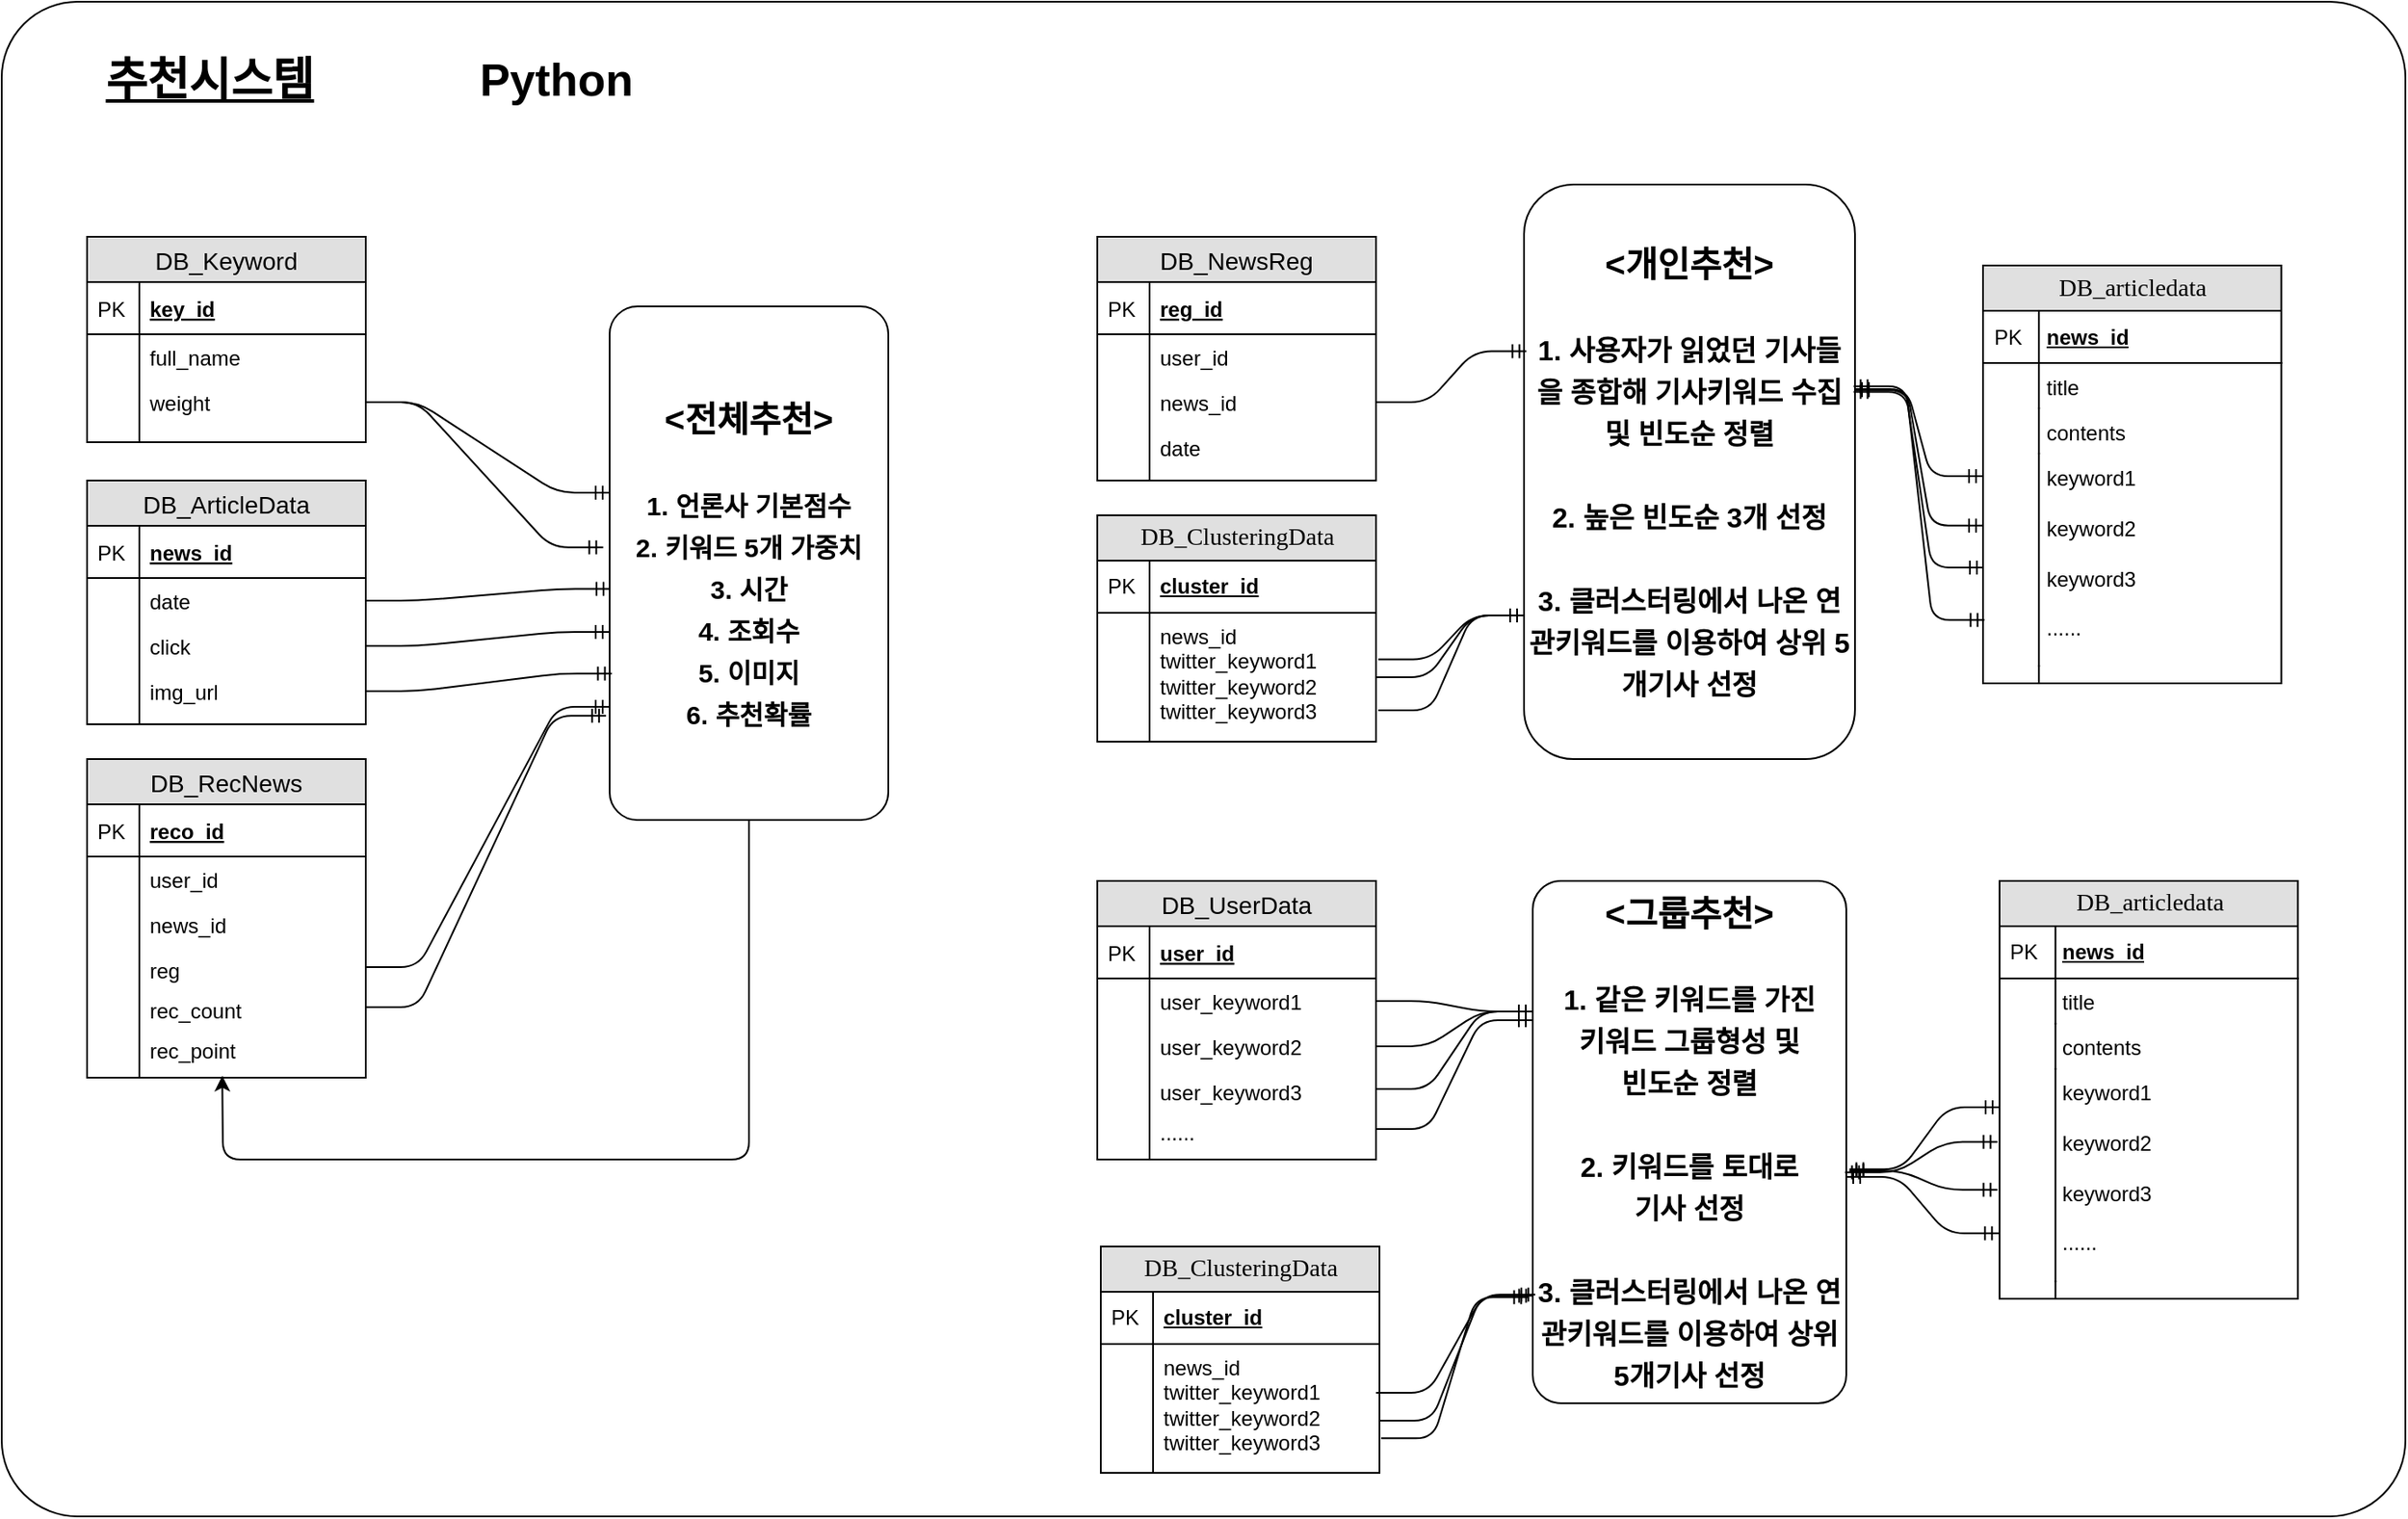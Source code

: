 <mxfile version="12.2.6" type="device" pages="1"><diagram id="4mACORHNXKg1Pf9ElvlB" name="Page-1"><mxGraphModel dx="1820" dy="925" grid="1" gridSize="10" guides="1" tooltips="1" connect="1" arrows="1" fold="1" page="1" pageScale="1" pageWidth="827" pageHeight="1169" math="0" shadow="0"><root><mxCell id="0"/><mxCell id="1" parent="0"/><mxCell id="VzIvBrHgFF3T_9JAb6ka-1" value="" style="group" vertex="1" connectable="0" parent="1"><mxGeometry x="260" y="460" width="1380" height="870" as="geometry"/></mxCell><mxCell id="VzIvBrHgFF3T_9JAb6ka-2" value="" style="rounded=1;whiteSpace=wrap;html=1;arcSize=5;" vertex="1" parent="VzIvBrHgFF3T_9JAb6ka-1"><mxGeometry width="1380" height="870" as="geometry"/></mxCell><mxCell id="VzIvBrHgFF3T_9JAb6ka-3" value="&amp;lt;전체추천&amp;gt;&lt;br&gt;&lt;br style=&quot;font-size: 15px&quot;&gt;&lt;font style=&quot;font-size: 15px&quot;&gt;1. 언론사 기본점수&lt;br&gt;2. 키워드 5개 가중치&lt;br&gt;3. 시간&lt;br&gt;4. 조회수&lt;br&gt;5. 이미지&lt;br&gt;6. 추천확률&lt;/font&gt;" style="rounded=1;whiteSpace=wrap;html=1;fontSize=20;align=center;fontStyle=1;arcSize=10;" vertex="1" parent="VzIvBrHgFF3T_9JAb6ka-1"><mxGeometry x="349" y="175" width="160" height="295" as="geometry"/></mxCell><mxCell id="VzIvBrHgFF3T_9JAb6ka-4" value="&amp;lt;그룹추천&amp;gt;&lt;br&gt;&lt;br&gt;&lt;font style=&quot;font-size: 16px&quot;&gt;1. 같은 키워드를 가진 &lt;br&gt;키워드 그룹형성 및 &lt;br&gt;빈도순 정렬&lt;br&gt;&lt;br&gt;2. 키워드를 토대로 &lt;br&gt;기사 선정&lt;br&gt;&lt;br&gt;3. 클러스터링에서 나온 연관키워드를 이용하여 상위 5개기사 선정&lt;/font&gt;" style="rounded=1;whiteSpace=wrap;html=1;fontSize=20;align=center;fontStyle=1;arcSize=9;" vertex="1" parent="VzIvBrHgFF3T_9JAb6ka-1"><mxGeometry x="879" y="505" width="180" height="300" as="geometry"/></mxCell><mxCell id="VzIvBrHgFF3T_9JAb6ka-5" value="&lt;font&gt;&lt;font style=&quot;font-size: 20px&quot;&gt;&amp;lt;개인추천&amp;gt;&lt;/font&gt;&lt;br&gt;&lt;br&gt;&lt;span style=&quot;font-size: 16px&quot;&gt;1. 사용자가 읽었던 기사들을 종합해 기사키워드 수집 및 빈도순 정렬&lt;/span&gt;&lt;br&gt;&lt;br&gt;&lt;span style=&quot;font-size: 16px&quot;&gt;2. 높은 빈도순 3개 선정&lt;/span&gt;&lt;br&gt;&lt;br&gt;&lt;span style=&quot;font-size: 16px&quot;&gt;3.&amp;nbsp;클러스터링에서 나온 연관키워드를 이용하여 상위 5개기사 선&lt;/span&gt;&lt;/font&gt;&lt;span style=&quot;font-size: 16px&quot;&gt;정&lt;/span&gt;" style="rounded=1;whiteSpace=wrap;html=1;fontSize=20;align=center;fontStyle=1" vertex="1" parent="VzIvBrHgFF3T_9JAb6ka-1"><mxGeometry x="874" y="105" width="190" height="330" as="geometry"/></mxCell><mxCell id="VzIvBrHgFF3T_9JAb6ka-6" value="DB_NewsReg" style="swimlane;fontStyle=0;childLayout=stackLayout;horizontal=1;startSize=26;fillColor=#e0e0e0;horizontalStack=0;resizeParent=1;resizeParentMax=0;resizeLast=0;collapsible=1;marginBottom=0;swimlaneFillColor=#ffffff;align=center;fontSize=14;" vertex="1" parent="VzIvBrHgFF3T_9JAb6ka-1"><mxGeometry x="629" y="135" width="160" height="140" as="geometry"/></mxCell><mxCell id="VzIvBrHgFF3T_9JAb6ka-7" value="reg_id" style="shape=partialRectangle;top=0;left=0;right=0;bottom=1;align=left;verticalAlign=middle;fillColor=none;spacingLeft=34;spacingRight=4;overflow=hidden;rotatable=0;points=[[0,0.5],[1,0.5]];portConstraint=eastwest;dropTarget=0;fontStyle=5;fontSize=12;" vertex="1" parent="VzIvBrHgFF3T_9JAb6ka-6"><mxGeometry y="26" width="160" height="30" as="geometry"/></mxCell><mxCell id="VzIvBrHgFF3T_9JAb6ka-8" value="PK" style="shape=partialRectangle;top=0;left=0;bottom=0;fillColor=none;align=left;verticalAlign=middle;spacingLeft=4;spacingRight=4;overflow=hidden;rotatable=0;points=[];portConstraint=eastwest;part=1;fontSize=12;" vertex="1" connectable="0" parent="VzIvBrHgFF3T_9JAb6ka-7"><mxGeometry width="30" height="30" as="geometry"/></mxCell><mxCell id="VzIvBrHgFF3T_9JAb6ka-9" value="user_id" style="shape=partialRectangle;top=0;left=0;right=0;bottom=0;align=left;verticalAlign=top;fillColor=none;spacingLeft=34;spacingRight=4;overflow=hidden;rotatable=0;points=[[0,0.5],[1,0.5]];portConstraint=eastwest;dropTarget=0;fontSize=12;" vertex="1" parent="VzIvBrHgFF3T_9JAb6ka-6"><mxGeometry y="56" width="160" height="26" as="geometry"/></mxCell><mxCell id="VzIvBrHgFF3T_9JAb6ka-10" value="" style="shape=partialRectangle;top=0;left=0;bottom=0;fillColor=none;align=left;verticalAlign=top;spacingLeft=4;spacingRight=4;overflow=hidden;rotatable=0;points=[];portConstraint=eastwest;part=1;fontSize=12;" vertex="1" connectable="0" parent="VzIvBrHgFF3T_9JAb6ka-9"><mxGeometry width="30" height="26" as="geometry"/></mxCell><mxCell id="VzIvBrHgFF3T_9JAb6ka-11" value="news_id" style="shape=partialRectangle;top=0;left=0;right=0;bottom=0;align=left;verticalAlign=top;fillColor=none;spacingLeft=34;spacingRight=4;overflow=hidden;rotatable=0;points=[[0,0.5],[1,0.5]];portConstraint=eastwest;dropTarget=0;fontSize=12;" vertex="1" parent="VzIvBrHgFF3T_9JAb6ka-6"><mxGeometry y="82" width="160" height="26" as="geometry"/></mxCell><mxCell id="VzIvBrHgFF3T_9JAb6ka-12" value="" style="shape=partialRectangle;top=0;left=0;bottom=0;fillColor=none;align=left;verticalAlign=top;spacingLeft=4;spacingRight=4;overflow=hidden;rotatable=0;points=[];portConstraint=eastwest;part=1;fontSize=12;" vertex="1" connectable="0" parent="VzIvBrHgFF3T_9JAb6ka-11"><mxGeometry width="30" height="26" as="geometry"/></mxCell><mxCell id="VzIvBrHgFF3T_9JAb6ka-13" value="date" style="shape=partialRectangle;top=0;left=0;right=0;bottom=0;align=left;verticalAlign=top;fillColor=none;spacingLeft=34;spacingRight=4;overflow=hidden;rotatable=0;points=[[0,0.5],[1,0.5]];portConstraint=eastwest;dropTarget=0;fontSize=12;" vertex="1" parent="VzIvBrHgFF3T_9JAb6ka-6"><mxGeometry y="108" width="160" height="23" as="geometry"/></mxCell><mxCell id="VzIvBrHgFF3T_9JAb6ka-14" value="" style="shape=partialRectangle;top=0;left=0;bottom=0;fillColor=none;align=left;verticalAlign=top;spacingLeft=4;spacingRight=4;overflow=hidden;rotatable=0;points=[];portConstraint=eastwest;part=1;fontSize=12;" vertex="1" connectable="0" parent="VzIvBrHgFF3T_9JAb6ka-13"><mxGeometry width="30" height="23" as="geometry"/></mxCell><mxCell id="VzIvBrHgFF3T_9JAb6ka-15" value="" style="shape=partialRectangle;top=0;left=0;right=0;bottom=0;align=left;verticalAlign=top;fillColor=none;spacingLeft=34;spacingRight=4;overflow=hidden;rotatable=0;points=[[0,0.5],[1,0.5]];portConstraint=eastwest;dropTarget=0;fontSize=12;" vertex="1" parent="VzIvBrHgFF3T_9JAb6ka-6"><mxGeometry y="131" width="160" height="9" as="geometry"/></mxCell><mxCell id="VzIvBrHgFF3T_9JAb6ka-16" value="" style="shape=partialRectangle;top=0;left=0;bottom=0;fillColor=none;align=left;verticalAlign=top;spacingLeft=4;spacingRight=4;overflow=hidden;rotatable=0;points=[];portConstraint=eastwest;part=1;fontSize=12;" vertex="1" connectable="0" parent="VzIvBrHgFF3T_9JAb6ka-15"><mxGeometry width="30" height="9" as="geometry"/></mxCell><mxCell id="VzIvBrHgFF3T_9JAb6ka-17" value="DB_RecNews" style="swimlane;fontStyle=0;childLayout=stackLayout;horizontal=1;startSize=26;fillColor=#e0e0e0;horizontalStack=0;resizeParent=1;resizeParentMax=0;resizeLast=0;collapsible=1;marginBottom=0;swimlaneFillColor=#ffffff;align=center;fontSize=14;" vertex="1" parent="VzIvBrHgFF3T_9JAb6ka-1"><mxGeometry x="49" y="435" width="160" height="183" as="geometry"/></mxCell><mxCell id="VzIvBrHgFF3T_9JAb6ka-18" value="reco_id" style="shape=partialRectangle;top=0;left=0;right=0;bottom=1;align=left;verticalAlign=middle;fillColor=none;spacingLeft=34;spacingRight=4;overflow=hidden;rotatable=0;points=[[0,0.5],[1,0.5]];portConstraint=eastwest;dropTarget=0;fontStyle=5;fontSize=12;" vertex="1" parent="VzIvBrHgFF3T_9JAb6ka-17"><mxGeometry y="26" width="160" height="30" as="geometry"/></mxCell><mxCell id="VzIvBrHgFF3T_9JAb6ka-19" value="PK" style="shape=partialRectangle;top=0;left=0;bottom=0;fillColor=none;align=left;verticalAlign=middle;spacingLeft=4;spacingRight=4;overflow=hidden;rotatable=0;points=[];portConstraint=eastwest;part=1;fontSize=12;" vertex="1" connectable="0" parent="VzIvBrHgFF3T_9JAb6ka-18"><mxGeometry width="30" height="30" as="geometry"/></mxCell><mxCell id="VzIvBrHgFF3T_9JAb6ka-20" value="user_id" style="shape=partialRectangle;top=0;left=0;right=0;bottom=0;align=left;verticalAlign=top;fillColor=none;spacingLeft=34;spacingRight=4;overflow=hidden;rotatable=0;points=[[0,0.5],[1,0.5]];portConstraint=eastwest;dropTarget=0;fontSize=12;" vertex="1" parent="VzIvBrHgFF3T_9JAb6ka-17"><mxGeometry y="56" width="160" height="26" as="geometry"/></mxCell><mxCell id="VzIvBrHgFF3T_9JAb6ka-21" value="" style="shape=partialRectangle;top=0;left=0;bottom=0;fillColor=none;align=left;verticalAlign=top;spacingLeft=4;spacingRight=4;overflow=hidden;rotatable=0;points=[];portConstraint=eastwest;part=1;fontSize=12;" vertex="1" connectable="0" parent="VzIvBrHgFF3T_9JAb6ka-20"><mxGeometry width="30" height="26" as="geometry"/></mxCell><mxCell id="VzIvBrHgFF3T_9JAb6ka-22" value="news_id" style="shape=partialRectangle;top=0;left=0;right=0;bottom=0;align=left;verticalAlign=top;fillColor=none;spacingLeft=34;spacingRight=4;overflow=hidden;rotatable=0;points=[[0,0.5],[1,0.5]];portConstraint=eastwest;dropTarget=0;fontSize=12;" vertex="1" parent="VzIvBrHgFF3T_9JAb6ka-17"><mxGeometry y="82" width="160" height="26" as="geometry"/></mxCell><mxCell id="VzIvBrHgFF3T_9JAb6ka-23" value="" style="shape=partialRectangle;top=0;left=0;bottom=0;fillColor=none;align=left;verticalAlign=top;spacingLeft=4;spacingRight=4;overflow=hidden;rotatable=0;points=[];portConstraint=eastwest;part=1;fontSize=12;" vertex="1" connectable="0" parent="VzIvBrHgFF3T_9JAb6ka-22"><mxGeometry width="30" height="26" as="geometry"/></mxCell><mxCell id="VzIvBrHgFF3T_9JAb6ka-24" value="reg" style="shape=partialRectangle;top=0;left=0;right=0;bottom=0;align=left;verticalAlign=top;fillColor=none;spacingLeft=34;spacingRight=4;overflow=hidden;rotatable=0;points=[[0,0.5],[1,0.5]];portConstraint=eastwest;dropTarget=0;fontSize=12;" vertex="1" parent="VzIvBrHgFF3T_9JAb6ka-17"><mxGeometry y="108" width="160" height="23" as="geometry"/></mxCell><mxCell id="VzIvBrHgFF3T_9JAb6ka-25" value="" style="shape=partialRectangle;top=0;left=0;bottom=0;fillColor=none;align=left;verticalAlign=top;spacingLeft=4;spacingRight=4;overflow=hidden;rotatable=0;points=[];portConstraint=eastwest;part=1;fontSize=12;" vertex="1" connectable="0" parent="VzIvBrHgFF3T_9JAb6ka-24"><mxGeometry width="30" height="23" as="geometry"/></mxCell><mxCell id="VzIvBrHgFF3T_9JAb6ka-26" value="rec_count" style="shape=partialRectangle;top=0;left=0;right=0;bottom=0;align=left;verticalAlign=top;fillColor=none;spacingLeft=34;spacingRight=4;overflow=hidden;rotatable=0;points=[[0,0.5],[1,0.5]];portConstraint=eastwest;dropTarget=0;fontSize=12;" vertex="1" parent="VzIvBrHgFF3T_9JAb6ka-17"><mxGeometry y="131" width="160" height="23" as="geometry"/></mxCell><mxCell id="VzIvBrHgFF3T_9JAb6ka-27" value="" style="shape=partialRectangle;top=0;left=0;bottom=0;fillColor=none;align=left;verticalAlign=top;spacingLeft=4;spacingRight=4;overflow=hidden;rotatable=0;points=[];portConstraint=eastwest;part=1;fontSize=12;" vertex="1" connectable="0" parent="VzIvBrHgFF3T_9JAb6ka-26"><mxGeometry width="30" height="23" as="geometry"/></mxCell><mxCell id="VzIvBrHgFF3T_9JAb6ka-28" value="rec_point" style="shape=partialRectangle;top=0;left=0;right=0;bottom=0;align=left;verticalAlign=top;fillColor=none;spacingLeft=34;spacingRight=4;overflow=hidden;rotatable=0;points=[[0,0.5],[1,0.5]];portConstraint=eastwest;dropTarget=0;fontSize=12;" vertex="1" parent="VzIvBrHgFF3T_9JAb6ka-17"><mxGeometry y="154" width="160" height="23" as="geometry"/></mxCell><mxCell id="VzIvBrHgFF3T_9JAb6ka-29" value="" style="shape=partialRectangle;top=0;left=0;bottom=0;fillColor=none;align=left;verticalAlign=top;spacingLeft=4;spacingRight=4;overflow=hidden;rotatable=0;points=[];portConstraint=eastwest;part=1;fontSize=12;" vertex="1" connectable="0" parent="VzIvBrHgFF3T_9JAb6ka-28"><mxGeometry width="30" height="23" as="geometry"/></mxCell><mxCell id="VzIvBrHgFF3T_9JAb6ka-30" value="" style="shape=partialRectangle;top=0;left=0;right=0;bottom=0;align=left;verticalAlign=top;fillColor=none;spacingLeft=34;spacingRight=4;overflow=hidden;rotatable=0;points=[[0,0.5],[1,0.5]];portConstraint=eastwest;dropTarget=0;fontSize=12;" vertex="1" parent="VzIvBrHgFF3T_9JAb6ka-17"><mxGeometry y="177" width="160" height="3" as="geometry"/></mxCell><mxCell id="VzIvBrHgFF3T_9JAb6ka-31" value="" style="shape=partialRectangle;top=0;left=0;bottom=0;fillColor=none;align=left;verticalAlign=top;spacingLeft=4;spacingRight=4;overflow=hidden;rotatable=0;points=[];portConstraint=eastwest;part=1;fontSize=12;" vertex="1" connectable="0" parent="VzIvBrHgFF3T_9JAb6ka-30"><mxGeometry width="30" height="3" as="geometry"/></mxCell><mxCell id="VzIvBrHgFF3T_9JAb6ka-32" value="" style="shape=partialRectangle;top=0;left=0;right=0;bottom=0;align=left;verticalAlign=top;fillColor=none;spacingLeft=34;spacingRight=4;overflow=hidden;rotatable=0;points=[[0,0.5],[1,0.5]];portConstraint=eastwest;dropTarget=0;fontSize=12;" vertex="1" parent="VzIvBrHgFF3T_9JAb6ka-17"><mxGeometry y="180" width="160" height="3" as="geometry"/></mxCell><mxCell id="VzIvBrHgFF3T_9JAb6ka-33" value="" style="shape=partialRectangle;top=0;left=0;bottom=0;fillColor=none;align=left;verticalAlign=top;spacingLeft=4;spacingRight=4;overflow=hidden;rotatable=0;points=[];portConstraint=eastwest;part=1;fontSize=12;" vertex="1" connectable="0" parent="VzIvBrHgFF3T_9JAb6ka-32"><mxGeometry width="30" height="3" as="geometry"/></mxCell><mxCell id="VzIvBrHgFF3T_9JAb6ka-34" value="DB_Keyword" style="swimlane;fontStyle=0;childLayout=stackLayout;horizontal=1;startSize=26;fillColor=#e0e0e0;horizontalStack=0;resizeParent=1;resizeParentMax=0;resizeLast=0;collapsible=1;marginBottom=0;swimlaneFillColor=#ffffff;align=center;fontSize=14;" vertex="1" parent="VzIvBrHgFF3T_9JAb6ka-1"><mxGeometry x="49" y="135" width="160" height="118" as="geometry"/></mxCell><mxCell id="VzIvBrHgFF3T_9JAb6ka-35" value="key_id" style="shape=partialRectangle;top=0;left=0;right=0;bottom=1;align=left;verticalAlign=middle;fillColor=none;spacingLeft=34;spacingRight=4;overflow=hidden;rotatable=0;points=[[0,0.5],[1,0.5]];portConstraint=eastwest;dropTarget=0;fontStyle=5;fontSize=12;" vertex="1" parent="VzIvBrHgFF3T_9JAb6ka-34"><mxGeometry y="26" width="160" height="30" as="geometry"/></mxCell><mxCell id="VzIvBrHgFF3T_9JAb6ka-36" value="PK" style="shape=partialRectangle;top=0;left=0;bottom=0;fillColor=none;align=left;verticalAlign=middle;spacingLeft=4;spacingRight=4;overflow=hidden;rotatable=0;points=[];portConstraint=eastwest;part=1;fontSize=12;" vertex="1" connectable="0" parent="VzIvBrHgFF3T_9JAb6ka-35"><mxGeometry width="30" height="30" as="geometry"/></mxCell><mxCell id="VzIvBrHgFF3T_9JAb6ka-37" value="full_name" style="shape=partialRectangle;top=0;left=0;right=0;bottom=0;align=left;verticalAlign=top;fillColor=none;spacingLeft=34;spacingRight=4;overflow=hidden;rotatable=0;points=[[0,0.5],[1,0.5]];portConstraint=eastwest;dropTarget=0;fontSize=12;" vertex="1" parent="VzIvBrHgFF3T_9JAb6ka-34"><mxGeometry y="56" width="160" height="26" as="geometry"/></mxCell><mxCell id="VzIvBrHgFF3T_9JAb6ka-38" value="" style="shape=partialRectangle;top=0;left=0;bottom=0;fillColor=none;align=left;verticalAlign=top;spacingLeft=4;spacingRight=4;overflow=hidden;rotatable=0;points=[];portConstraint=eastwest;part=1;fontSize=12;" vertex="1" connectable="0" parent="VzIvBrHgFF3T_9JAb6ka-37"><mxGeometry width="30" height="26" as="geometry"/></mxCell><mxCell id="VzIvBrHgFF3T_9JAb6ka-39" value="weight" style="shape=partialRectangle;top=0;left=0;right=0;bottom=0;align=left;verticalAlign=top;fillColor=none;spacingLeft=34;spacingRight=4;overflow=hidden;rotatable=0;points=[[0,0.5],[1,0.5]];portConstraint=eastwest;dropTarget=0;fontSize=12;" vertex="1" parent="VzIvBrHgFF3T_9JAb6ka-34"><mxGeometry y="82" width="160" height="26" as="geometry"/></mxCell><mxCell id="VzIvBrHgFF3T_9JAb6ka-40" value="" style="shape=partialRectangle;top=0;left=0;bottom=0;fillColor=none;align=left;verticalAlign=top;spacingLeft=4;spacingRight=4;overflow=hidden;rotatable=0;points=[];portConstraint=eastwest;part=1;fontSize=12;" vertex="1" connectable="0" parent="VzIvBrHgFF3T_9JAb6ka-39"><mxGeometry width="30" height="26" as="geometry"/></mxCell><mxCell id="VzIvBrHgFF3T_9JAb6ka-41" value="" style="shape=partialRectangle;top=0;left=0;right=0;bottom=0;align=left;verticalAlign=top;fillColor=none;spacingLeft=34;spacingRight=4;overflow=hidden;rotatable=0;points=[[0,0.5],[1,0.5]];portConstraint=eastwest;dropTarget=0;fontSize=12;" vertex="1" parent="VzIvBrHgFF3T_9JAb6ka-34"><mxGeometry y="108" width="160" height="10" as="geometry"/></mxCell><mxCell id="VzIvBrHgFF3T_9JAb6ka-42" value="" style="shape=partialRectangle;top=0;left=0;bottom=0;fillColor=none;align=left;verticalAlign=top;spacingLeft=4;spacingRight=4;overflow=hidden;rotatable=0;points=[];portConstraint=eastwest;part=1;fontSize=12;" vertex="1" connectable="0" parent="VzIvBrHgFF3T_9JAb6ka-41"><mxGeometry width="30" height="10" as="geometry"/></mxCell><mxCell id="VzIvBrHgFF3T_9JAb6ka-43" value="DB_ArticleData" style="swimlane;fontStyle=0;childLayout=stackLayout;horizontal=1;startSize=26;fillColor=#e0e0e0;horizontalStack=0;resizeParent=1;resizeParentMax=0;resizeLast=0;collapsible=1;marginBottom=0;swimlaneFillColor=#ffffff;align=center;fontSize=14;" vertex="1" parent="VzIvBrHgFF3T_9JAb6ka-1"><mxGeometry x="49" y="275" width="160" height="140" as="geometry"/></mxCell><mxCell id="VzIvBrHgFF3T_9JAb6ka-44" value="news_id" style="shape=partialRectangle;top=0;left=0;right=0;bottom=1;align=left;verticalAlign=middle;fillColor=none;spacingLeft=34;spacingRight=4;overflow=hidden;rotatable=0;points=[[0,0.5],[1,0.5]];portConstraint=eastwest;dropTarget=0;fontStyle=5;fontSize=12;" vertex="1" parent="VzIvBrHgFF3T_9JAb6ka-43"><mxGeometry y="26" width="160" height="30" as="geometry"/></mxCell><mxCell id="VzIvBrHgFF3T_9JAb6ka-45" value="PK" style="shape=partialRectangle;top=0;left=0;bottom=0;fillColor=none;align=left;verticalAlign=middle;spacingLeft=4;spacingRight=4;overflow=hidden;rotatable=0;points=[];portConstraint=eastwest;part=1;fontSize=12;" vertex="1" connectable="0" parent="VzIvBrHgFF3T_9JAb6ka-44"><mxGeometry width="30" height="30" as="geometry"/></mxCell><mxCell id="VzIvBrHgFF3T_9JAb6ka-46" value="date" style="shape=partialRectangle;top=0;left=0;right=0;bottom=0;align=left;verticalAlign=top;fillColor=none;spacingLeft=34;spacingRight=4;overflow=hidden;rotatable=0;points=[[0,0.5],[1,0.5]];portConstraint=eastwest;dropTarget=0;fontSize=12;" vertex="1" parent="VzIvBrHgFF3T_9JAb6ka-43"><mxGeometry y="56" width="160" height="26" as="geometry"/></mxCell><mxCell id="VzIvBrHgFF3T_9JAb6ka-47" value="" style="shape=partialRectangle;top=0;left=0;bottom=0;fillColor=none;align=left;verticalAlign=top;spacingLeft=4;spacingRight=4;overflow=hidden;rotatable=0;points=[];portConstraint=eastwest;part=1;fontSize=12;" vertex="1" connectable="0" parent="VzIvBrHgFF3T_9JAb6ka-46"><mxGeometry width="30" height="26" as="geometry"/></mxCell><mxCell id="VzIvBrHgFF3T_9JAb6ka-48" value="click" style="shape=partialRectangle;top=0;left=0;right=0;bottom=0;align=left;verticalAlign=top;fillColor=none;spacingLeft=34;spacingRight=4;overflow=hidden;rotatable=0;points=[[0,0.5],[1,0.5]];portConstraint=eastwest;dropTarget=0;fontSize=12;" vertex="1" parent="VzIvBrHgFF3T_9JAb6ka-43"><mxGeometry y="82" width="160" height="26" as="geometry"/></mxCell><mxCell id="VzIvBrHgFF3T_9JAb6ka-49" value="" style="shape=partialRectangle;top=0;left=0;bottom=0;fillColor=none;align=left;verticalAlign=top;spacingLeft=4;spacingRight=4;overflow=hidden;rotatable=0;points=[];portConstraint=eastwest;part=1;fontSize=12;" vertex="1" connectable="0" parent="VzIvBrHgFF3T_9JAb6ka-48"><mxGeometry width="30" height="26" as="geometry"/></mxCell><mxCell id="VzIvBrHgFF3T_9JAb6ka-50" value="img_url" style="shape=partialRectangle;top=0;left=0;right=0;bottom=0;align=left;verticalAlign=top;fillColor=none;spacingLeft=34;spacingRight=4;overflow=hidden;rotatable=0;points=[[0,0.5],[1,0.5]];portConstraint=eastwest;dropTarget=0;fontSize=12;" vertex="1" parent="VzIvBrHgFF3T_9JAb6ka-43"><mxGeometry y="108" width="160" height="26" as="geometry"/></mxCell><mxCell id="VzIvBrHgFF3T_9JAb6ka-51" value="" style="shape=partialRectangle;top=0;left=0;bottom=0;fillColor=none;align=left;verticalAlign=top;spacingLeft=4;spacingRight=4;overflow=hidden;rotatable=0;points=[];portConstraint=eastwest;part=1;fontSize=12;" vertex="1" connectable="0" parent="VzIvBrHgFF3T_9JAb6ka-50"><mxGeometry width="30" height="26" as="geometry"/></mxCell><mxCell id="VzIvBrHgFF3T_9JAb6ka-52" value="" style="shape=partialRectangle;top=0;left=0;right=0;bottom=0;align=left;verticalAlign=top;fillColor=none;spacingLeft=34;spacingRight=4;overflow=hidden;rotatable=0;points=[[0,0.5],[1,0.5]];portConstraint=eastwest;dropTarget=0;fontSize=12;" vertex="1" parent="VzIvBrHgFF3T_9JAb6ka-43"><mxGeometry y="134" width="160" height="6" as="geometry"/></mxCell><mxCell id="VzIvBrHgFF3T_9JAb6ka-53" value="" style="shape=partialRectangle;top=0;left=0;bottom=0;fillColor=none;align=left;verticalAlign=top;spacingLeft=4;spacingRight=4;overflow=hidden;rotatable=0;points=[];portConstraint=eastwest;part=1;fontSize=12;" vertex="1" connectable="0" parent="VzIvBrHgFF3T_9JAb6ka-52"><mxGeometry width="30" height="6" as="geometry"/></mxCell><mxCell id="VzIvBrHgFF3T_9JAb6ka-54" value="" style="edgeStyle=entityRelationEdgeStyle;fontSize=12;html=1;endArrow=ERmandOne;exitX=1;exitY=0.5;exitDx=0;exitDy=0;entryX=-0.002;entryY=0.378;entryDx=0;entryDy=0;entryPerimeter=0;" edge="1" parent="VzIvBrHgFF3T_9JAb6ka-1" source="VzIvBrHgFF3T_9JAb6ka-39"><mxGeometry width="100" height="100" relative="1" as="geometry"><mxPoint x="209" y="452" as="sourcePoint"/><mxPoint x="349" y="282" as="targetPoint"/></mxGeometry></mxCell><mxCell id="VzIvBrHgFF3T_9JAb6ka-55" value="" style="edgeStyle=entityRelationEdgeStyle;fontSize=12;html=1;endArrow=ERmandOne;exitX=1;exitY=0.5;exitDx=0;exitDy=0;entryX=0;entryY=0.634;entryDx=0;entryDy=0;entryPerimeter=0;" edge="1" parent="VzIvBrHgFF3T_9JAb6ka-1" source="VzIvBrHgFF3T_9JAb6ka-48" target="VzIvBrHgFF3T_9JAb6ka-3"><mxGeometry width="100" height="100" relative="1" as="geometry"><mxPoint x="209" y="597" as="sourcePoint"/><mxPoint x="349" y="307" as="targetPoint"/></mxGeometry></mxCell><mxCell id="VzIvBrHgFF3T_9JAb6ka-56" value="" style="edgeStyle=entityRelationEdgeStyle;fontSize=12;html=1;endArrow=ERmandOne;exitX=1;exitY=0.5;exitDx=0;exitDy=0;entryX=0.003;entryY=0.55;entryDx=0;entryDy=0;entryPerimeter=0;" edge="1" parent="VzIvBrHgFF3T_9JAb6ka-1" source="VzIvBrHgFF3T_9JAb6ka-46" target="VzIvBrHgFF3T_9JAb6ka-3"><mxGeometry width="100" height="100" relative="1" as="geometry"><mxPoint x="209" y="559" as="sourcePoint"/><mxPoint x="349" y="329" as="targetPoint"/></mxGeometry></mxCell><mxCell id="VzIvBrHgFF3T_9JAb6ka-57" value="" style="edgeStyle=entityRelationEdgeStyle;fontSize=12;html=1;endArrow=ERmandOne;exitX=1;exitY=0.5;exitDx=0;exitDy=0;entryX=-0.023;entryY=0.469;entryDx=0;entryDy=0;entryPerimeter=0;" edge="1" parent="VzIvBrHgFF3T_9JAb6ka-1" source="VzIvBrHgFF3T_9JAb6ka-39" target="VzIvBrHgFF3T_9JAb6ka-3"><mxGeometry width="100" height="100" relative="1" as="geometry"><mxPoint x="329" y="605" as="sourcePoint"/><mxPoint x="279" y="215" as="targetPoint"/></mxGeometry></mxCell><mxCell id="VzIvBrHgFF3T_9JAb6ka-58" value="" style="edgeStyle=entityRelationEdgeStyle;fontSize=12;html=1;endArrow=ERmandOne;exitX=1;exitY=0.5;exitDx=0;exitDy=0;entryX=0.008;entryY=0.715;entryDx=0;entryDy=0;entryPerimeter=0;" edge="1" parent="VzIvBrHgFF3T_9JAb6ka-1" source="VzIvBrHgFF3T_9JAb6ka-50" target="VzIvBrHgFF3T_9JAb6ka-3"><mxGeometry width="100" height="100" relative="1" as="geometry"><mxPoint x="219" y="607" as="sourcePoint"/><mxPoint x="359" y="365" as="targetPoint"/></mxGeometry></mxCell><mxCell id="VzIvBrHgFF3T_9JAb6ka-59" value="" style="edgeStyle=entityRelationEdgeStyle;fontSize=12;html=1;endArrow=ERmandOne;exitX=1;exitY=0.5;exitDx=0;exitDy=0;entryX=-0.013;entryY=0.797;entryDx=0;entryDy=0;entryPerimeter=0;" edge="1" parent="VzIvBrHgFF3T_9JAb6ka-1" source="VzIvBrHgFF3T_9JAb6ka-26" target="VzIvBrHgFF3T_9JAb6ka-3"><mxGeometry width="100" height="100" relative="1" as="geometry"><mxPoint x="249" y="295" as="sourcePoint"/><mxPoint x="349" y="195" as="targetPoint"/></mxGeometry></mxCell><mxCell id="VzIvBrHgFF3T_9JAb6ka-60" value="" style="edgeStyle=entityRelationEdgeStyle;fontSize=12;html=1;endArrow=ERmandOne;exitX=1;exitY=0.5;exitDx=0;exitDy=0;" edge="1" parent="VzIvBrHgFF3T_9JAb6ka-1" source="VzIvBrHgFF3T_9JAb6ka-24"><mxGeometry width="100" height="100" relative="1" as="geometry"><mxPoint x="289" y="655" as="sourcePoint"/><mxPoint x="349" y="405" as="targetPoint"/></mxGeometry></mxCell><mxCell id="VzIvBrHgFF3T_9JAb6ka-61" value="" style="endArrow=classic;html=1;exitX=0.5;exitY=1;exitDx=0;exitDy=0;entryX=0.485;entryY=0.623;entryDx=0;entryDy=0;entryPerimeter=0;" edge="1" parent="VzIvBrHgFF3T_9JAb6ka-1" source="VzIvBrHgFF3T_9JAb6ka-3" target="VzIvBrHgFF3T_9JAb6ka-32"><mxGeometry width="50" height="50" relative="1" as="geometry"><mxPoint x="404" y="485" as="sourcePoint"/><mxPoint x="189" y="914" as="targetPoint"/><Array as="points"><mxPoint x="429" y="665"/><mxPoint x="127" y="665"/></Array></mxGeometry></mxCell><mxCell id="VzIvBrHgFF3T_9JAb6ka-62" value="DB_ClusteringData" style="swimlane;html=1;fontStyle=0;childLayout=stackLayout;horizontal=1;startSize=26;fillColor=#e0e0e0;horizontalStack=0;resizeParent=1;resizeLast=0;collapsible=1;marginBottom=0;swimlaneFillColor=#ffffff;align=center;rounded=0;shadow=0;comic=0;labelBackgroundColor=none;strokeWidth=1;fontFamily=Verdana;fontSize=14" vertex="1" parent="VzIvBrHgFF3T_9JAb6ka-1"><mxGeometry x="631" y="715" width="160" height="130" as="geometry"/></mxCell><mxCell id="VzIvBrHgFF3T_9JAb6ka-63" value="cluster_id" style="shape=partialRectangle;top=0;left=0;right=0;bottom=1;html=1;align=left;verticalAlign=middle;fillColor=none;spacingLeft=34;spacingRight=4;whiteSpace=wrap;overflow=hidden;rotatable=0;points=[[0,0.5],[1,0.5]];portConstraint=eastwest;dropTarget=0;fontStyle=5;" vertex="1" parent="VzIvBrHgFF3T_9JAb6ka-62"><mxGeometry y="26" width="160" height="30" as="geometry"/></mxCell><mxCell id="VzIvBrHgFF3T_9JAb6ka-64" value="PK" style="shape=partialRectangle;top=0;left=0;bottom=0;html=1;fillColor=none;align=left;verticalAlign=middle;spacingLeft=4;spacingRight=4;whiteSpace=wrap;overflow=hidden;rotatable=0;points=[];portConstraint=eastwest;part=1;" vertex="1" connectable="0" parent="VzIvBrHgFF3T_9JAb6ka-63"><mxGeometry width="30" height="30" as="geometry"/></mxCell><mxCell id="VzIvBrHgFF3T_9JAb6ka-65" value="news_id&lt;br&gt;twitter_keyword1&lt;br&gt;twitter_keyword2&lt;br&gt;twitter_keyword3" style="shape=partialRectangle;top=0;left=0;right=0;bottom=0;html=1;align=left;verticalAlign=top;fillColor=none;spacingLeft=34;spacingRight=4;whiteSpace=wrap;overflow=hidden;rotatable=0;points=[[0,0.5],[1,0.5]];portConstraint=eastwest;dropTarget=0;" vertex="1" parent="VzIvBrHgFF3T_9JAb6ka-62"><mxGeometry y="56" width="160" height="74" as="geometry"/></mxCell><mxCell id="VzIvBrHgFF3T_9JAb6ka-66" value="" style="shape=partialRectangle;top=0;left=0;bottom=0;html=1;fillColor=none;align=left;verticalAlign=top;spacingLeft=4;spacingRight=4;whiteSpace=wrap;overflow=hidden;rotatable=0;points=[];portConstraint=eastwest;part=1;" vertex="1" connectable="0" parent="VzIvBrHgFF3T_9JAb6ka-65"><mxGeometry width="30" height="74" as="geometry"/></mxCell><mxCell id="VzIvBrHgFF3T_9JAb6ka-67" value="DB_articledata" style="swimlane;html=1;fontStyle=0;childLayout=stackLayout;horizontal=1;startSize=26;fillColor=#e0e0e0;horizontalStack=0;resizeParent=1;resizeLast=0;collapsible=1;marginBottom=0;swimlaneFillColor=#ffffff;align=center;rounded=0;shadow=0;comic=0;labelBackgroundColor=none;strokeWidth=1;fontFamily=Verdana;fontSize=14" vertex="1" parent="VzIvBrHgFF3T_9JAb6ka-1"><mxGeometry x="1147" y="505" width="171.268" height="240" as="geometry"/></mxCell><mxCell id="VzIvBrHgFF3T_9JAb6ka-68" value="news_id" style="shape=partialRectangle;top=0;left=0;right=0;bottom=1;html=1;align=left;verticalAlign=middle;fillColor=none;spacingLeft=34;spacingRight=4;whiteSpace=wrap;overflow=hidden;rotatable=0;points=[[0,0.5],[1,0.5]];portConstraint=eastwest;dropTarget=0;fontStyle=5;" vertex="1" parent="VzIvBrHgFF3T_9JAb6ka-67"><mxGeometry y="26" width="171.268" height="30" as="geometry"/></mxCell><mxCell id="VzIvBrHgFF3T_9JAb6ka-69" value="PK" style="shape=partialRectangle;top=0;left=0;bottom=0;html=1;fillColor=none;align=left;verticalAlign=middle;spacingLeft=4;spacingRight=4;whiteSpace=wrap;overflow=hidden;rotatable=0;points=[];portConstraint=eastwest;part=1;" vertex="1" connectable="0" parent="VzIvBrHgFF3T_9JAb6ka-68"><mxGeometry width="32.113" height="30" as="geometry"/></mxCell><mxCell id="VzIvBrHgFF3T_9JAb6ka-70" value="title" style="shape=partialRectangle;top=0;left=0;right=0;bottom=0;html=1;align=left;verticalAlign=top;fillColor=none;spacingLeft=34;spacingRight=4;whiteSpace=wrap;overflow=hidden;rotatable=0;points=[[0,0.5],[1,0.5]];portConstraint=eastwest;dropTarget=0;" vertex="1" parent="VzIvBrHgFF3T_9JAb6ka-67"><mxGeometry y="56" width="171.268" height="26" as="geometry"/></mxCell><mxCell id="VzIvBrHgFF3T_9JAb6ka-71" value="" style="shape=partialRectangle;top=0;left=0;bottom=0;html=1;fillColor=none;align=left;verticalAlign=top;spacingLeft=4;spacingRight=4;whiteSpace=wrap;overflow=hidden;rotatable=0;points=[];portConstraint=eastwest;part=1;" vertex="1" connectable="0" parent="VzIvBrHgFF3T_9JAb6ka-70"><mxGeometry width="32.113" height="26" as="geometry"/></mxCell><mxCell id="VzIvBrHgFF3T_9JAb6ka-72" value="contents" style="shape=partialRectangle;top=0;left=0;right=0;bottom=0;html=1;align=left;verticalAlign=top;fillColor=none;spacingLeft=34;spacingRight=4;whiteSpace=wrap;overflow=hidden;rotatable=0;points=[[0,0.5],[1,0.5]];portConstraint=eastwest;dropTarget=0;" vertex="1" parent="VzIvBrHgFF3T_9JAb6ka-67"><mxGeometry y="82" width="171.268" height="26" as="geometry"/></mxCell><mxCell id="VzIvBrHgFF3T_9JAb6ka-73" value="" style="shape=partialRectangle;top=0;left=0;bottom=0;html=1;fillColor=none;align=left;verticalAlign=top;spacingLeft=4;spacingRight=4;whiteSpace=wrap;overflow=hidden;rotatable=0;points=[];portConstraint=eastwest;part=1;" vertex="1" connectable="0" parent="VzIvBrHgFF3T_9JAb6ka-72"><mxGeometry width="32.113" height="26" as="geometry"/></mxCell><mxCell id="VzIvBrHgFF3T_9JAb6ka-74" value="keyword1&lt;br&gt;&lt;br&gt;keyword2&lt;br&gt;&lt;br&gt;keyword3&lt;br&gt;&lt;br&gt;......" style="shape=partialRectangle;top=0;left=0;right=0;bottom=0;html=1;align=left;verticalAlign=top;fillColor=none;spacingLeft=34;spacingRight=4;whiteSpace=wrap;overflow=hidden;rotatable=0;points=[[0,0.5],[1,0.5]];portConstraint=eastwest;dropTarget=0;" vertex="1" parent="VzIvBrHgFF3T_9JAb6ka-67"><mxGeometry y="108" width="171.268" height="122" as="geometry"/></mxCell><mxCell id="VzIvBrHgFF3T_9JAb6ka-75" value="" style="shape=partialRectangle;top=0;left=0;bottom=0;html=1;fillColor=none;align=left;verticalAlign=top;spacingLeft=4;spacingRight=4;whiteSpace=wrap;overflow=hidden;rotatable=0;points=[];portConstraint=eastwest;part=1;" vertex="1" connectable="0" parent="VzIvBrHgFF3T_9JAb6ka-74"><mxGeometry width="32.113" height="122" as="geometry"/></mxCell><mxCell id="VzIvBrHgFF3T_9JAb6ka-76" value="" style="shape=partialRectangle;top=0;left=0;right=0;bottom=0;html=1;align=left;verticalAlign=top;fillColor=none;spacingLeft=34;spacingRight=4;whiteSpace=wrap;overflow=hidden;rotatable=0;points=[[0,0.5],[1,0.5]];portConstraint=eastwest;dropTarget=0;" vertex="1" parent="VzIvBrHgFF3T_9JAb6ka-67"><mxGeometry y="230" width="171.268" height="10" as="geometry"/></mxCell><mxCell id="VzIvBrHgFF3T_9JAb6ka-77" value="" style="shape=partialRectangle;top=0;left=0;bottom=0;html=1;fillColor=none;align=left;verticalAlign=top;spacingLeft=4;spacingRight=4;whiteSpace=wrap;overflow=hidden;rotatable=0;points=[];portConstraint=eastwest;part=1;" vertex="1" connectable="0" parent="VzIvBrHgFF3T_9JAb6ka-76"><mxGeometry width="32.113" height="10" as="geometry"/></mxCell><mxCell id="VzIvBrHgFF3T_9JAb6ka-78" value="DB_UserData" style="swimlane;fontStyle=0;childLayout=stackLayout;horizontal=1;startSize=26;fillColor=#e0e0e0;horizontalStack=0;resizeParent=1;resizeParentMax=0;resizeLast=0;collapsible=1;marginBottom=0;swimlaneFillColor=#ffffff;align=center;fontSize=14;" vertex="1" parent="VzIvBrHgFF3T_9JAb6ka-1"><mxGeometry x="629" y="505" width="160" height="160" as="geometry"/></mxCell><mxCell id="VzIvBrHgFF3T_9JAb6ka-79" value="user_id" style="shape=partialRectangle;top=0;left=0;right=0;bottom=1;align=left;verticalAlign=middle;fillColor=none;spacingLeft=34;spacingRight=4;overflow=hidden;rotatable=0;points=[[0,0.5],[1,0.5]];portConstraint=eastwest;dropTarget=0;fontStyle=5;fontSize=12;" vertex="1" parent="VzIvBrHgFF3T_9JAb6ka-78"><mxGeometry y="26" width="160" height="30" as="geometry"/></mxCell><mxCell id="VzIvBrHgFF3T_9JAb6ka-80" value="PK" style="shape=partialRectangle;top=0;left=0;bottom=0;fillColor=none;align=left;verticalAlign=middle;spacingLeft=4;spacingRight=4;overflow=hidden;rotatable=0;points=[];portConstraint=eastwest;part=1;fontSize=12;" vertex="1" connectable="0" parent="VzIvBrHgFF3T_9JAb6ka-79"><mxGeometry width="30" height="30" as="geometry"/></mxCell><mxCell id="VzIvBrHgFF3T_9JAb6ka-81" value="user_keyword1" style="shape=partialRectangle;top=0;left=0;right=0;bottom=0;align=left;verticalAlign=top;fillColor=none;spacingLeft=34;spacingRight=4;overflow=hidden;rotatable=0;points=[[0,0.5],[1,0.5]];portConstraint=eastwest;dropTarget=0;fontSize=12;" vertex="1" parent="VzIvBrHgFF3T_9JAb6ka-78"><mxGeometry y="56" width="160" height="26" as="geometry"/></mxCell><mxCell id="VzIvBrHgFF3T_9JAb6ka-82" value="" style="shape=partialRectangle;top=0;left=0;bottom=0;fillColor=none;align=left;verticalAlign=top;spacingLeft=4;spacingRight=4;overflow=hidden;rotatable=0;points=[];portConstraint=eastwest;part=1;fontSize=12;" vertex="1" connectable="0" parent="VzIvBrHgFF3T_9JAb6ka-81"><mxGeometry width="30" height="26" as="geometry"/></mxCell><mxCell id="VzIvBrHgFF3T_9JAb6ka-83" value="user_keyword2" style="shape=partialRectangle;top=0;left=0;right=0;bottom=0;align=left;verticalAlign=top;fillColor=none;spacingLeft=34;spacingRight=4;overflow=hidden;rotatable=0;points=[[0,0.5],[1,0.5]];portConstraint=eastwest;dropTarget=0;fontSize=12;" vertex="1" parent="VzIvBrHgFF3T_9JAb6ka-78"><mxGeometry y="82" width="160" height="26" as="geometry"/></mxCell><mxCell id="VzIvBrHgFF3T_9JAb6ka-84" value="" style="shape=partialRectangle;top=0;left=0;bottom=0;fillColor=none;align=left;verticalAlign=top;spacingLeft=4;spacingRight=4;overflow=hidden;rotatable=0;points=[];portConstraint=eastwest;part=1;fontSize=12;" vertex="1" connectable="0" parent="VzIvBrHgFF3T_9JAb6ka-83"><mxGeometry width="30" height="26" as="geometry"/></mxCell><mxCell id="VzIvBrHgFF3T_9JAb6ka-85" value="user_keyword3" style="shape=partialRectangle;top=0;left=0;right=0;bottom=0;align=left;verticalAlign=top;fillColor=none;spacingLeft=34;spacingRight=4;overflow=hidden;rotatable=0;points=[[0,0.5],[1,0.5]];portConstraint=eastwest;dropTarget=0;fontSize=12;" vertex="1" parent="VzIvBrHgFF3T_9JAb6ka-78"><mxGeometry y="108" width="160" height="23" as="geometry"/></mxCell><mxCell id="VzIvBrHgFF3T_9JAb6ka-86" value="" style="shape=partialRectangle;top=0;left=0;bottom=0;fillColor=none;align=left;verticalAlign=top;spacingLeft=4;spacingRight=4;overflow=hidden;rotatable=0;points=[];portConstraint=eastwest;part=1;fontSize=12;" vertex="1" connectable="0" parent="VzIvBrHgFF3T_9JAb6ka-85"><mxGeometry width="30" height="23" as="geometry"/></mxCell><mxCell id="VzIvBrHgFF3T_9JAb6ka-87" value="......" style="shape=partialRectangle;top=0;left=0;right=0;bottom=0;align=left;verticalAlign=top;fillColor=none;spacingLeft=34;spacingRight=4;overflow=hidden;rotatable=0;points=[[0,0.5],[1,0.5]];portConstraint=eastwest;dropTarget=0;fontSize=12;" vertex="1" parent="VzIvBrHgFF3T_9JAb6ka-78"><mxGeometry y="131" width="160" height="23" as="geometry"/></mxCell><mxCell id="VzIvBrHgFF3T_9JAb6ka-88" value="" style="shape=partialRectangle;top=0;left=0;bottom=0;fillColor=none;align=left;verticalAlign=top;spacingLeft=4;spacingRight=4;overflow=hidden;rotatable=0;points=[];portConstraint=eastwest;part=1;fontSize=12;" vertex="1" connectable="0" parent="VzIvBrHgFF3T_9JAb6ka-87"><mxGeometry width="30" height="23" as="geometry"/></mxCell><mxCell id="VzIvBrHgFF3T_9JAb6ka-89" value="" style="shape=partialRectangle;top=0;left=0;right=0;bottom=0;align=left;verticalAlign=top;fillColor=none;spacingLeft=34;spacingRight=4;overflow=hidden;rotatable=0;points=[[0,0.5],[1,0.5]];portConstraint=eastwest;dropTarget=0;fontSize=12;" vertex="1" parent="VzIvBrHgFF3T_9JAb6ka-78"><mxGeometry y="154" width="160" height="6" as="geometry"/></mxCell><mxCell id="VzIvBrHgFF3T_9JAb6ka-90" value="" style="shape=partialRectangle;top=0;left=0;bottom=0;fillColor=none;align=left;verticalAlign=top;spacingLeft=4;spacingRight=4;overflow=hidden;rotatable=0;points=[];portConstraint=eastwest;part=1;fontSize=12;" vertex="1" connectable="0" parent="VzIvBrHgFF3T_9JAb6ka-89"><mxGeometry width="30" height="6" as="geometry"/></mxCell><mxCell id="VzIvBrHgFF3T_9JAb6ka-91" value="" style="edgeStyle=entityRelationEdgeStyle;fontSize=12;html=1;endArrow=ERmandOne;exitX=1;exitY=0.5;exitDx=0;exitDy=0;entryX=0;entryY=0.25;entryDx=0;entryDy=0;" edge="1" parent="VzIvBrHgFF3T_9JAb6ka-1" source="VzIvBrHgFF3T_9JAb6ka-81" target="VzIvBrHgFF3T_9JAb6ka-4"><mxGeometry width="100" height="100" relative="1" as="geometry"><mxPoint x="809" y="685" as="sourcePoint"/><mxPoint x="880" y="572" as="targetPoint"/></mxGeometry></mxCell><mxCell id="VzIvBrHgFF3T_9JAb6ka-92" value="" style="edgeStyle=entityRelationEdgeStyle;fontSize=12;html=1;endArrow=ERmandOne;exitX=1;exitY=0.5;exitDx=0;exitDy=0;entryX=0;entryY=0.25;entryDx=0;entryDy=0;" edge="1" parent="VzIvBrHgFF3T_9JAb6ka-1" source="VzIvBrHgFF3T_9JAb6ka-83" target="VzIvBrHgFF3T_9JAb6ka-4"><mxGeometry width="100" height="100" relative="1" as="geometry"><mxPoint x="799" y="594" as="sourcePoint"/><mxPoint x="890" y="582" as="targetPoint"/></mxGeometry></mxCell><mxCell id="VzIvBrHgFF3T_9JAb6ka-93" value="" style="edgeStyle=entityRelationEdgeStyle;fontSize=12;html=1;endArrow=ERmandOne;exitX=1;exitY=0.5;exitDx=0;exitDy=0;entryX=0;entryY=0.25;entryDx=0;entryDy=0;" edge="1" parent="VzIvBrHgFF3T_9JAb6ka-1" source="VzIvBrHgFF3T_9JAb6ka-85" target="VzIvBrHgFF3T_9JAb6ka-4"><mxGeometry width="100" height="100" relative="1" as="geometry"><mxPoint x="799" y="620" as="sourcePoint"/><mxPoint x="889" y="590" as="targetPoint"/></mxGeometry></mxCell><mxCell id="VzIvBrHgFF3T_9JAb6ka-94" value="" style="edgeStyle=entityRelationEdgeStyle;fontSize=12;html=1;endArrow=ERmandOne;exitX=1;exitY=0.5;exitDx=0;exitDy=0;" edge="1" parent="VzIvBrHgFF3T_9JAb6ka-1" source="VzIvBrHgFF3T_9JAb6ka-87"><mxGeometry width="100" height="100" relative="1" as="geometry"><mxPoint x="799" y="635" as="sourcePoint"/><mxPoint x="879" y="585" as="targetPoint"/></mxGeometry></mxCell><mxCell id="VzIvBrHgFF3T_9JAb6ka-95" value="" style="edgeStyle=entityRelationEdgeStyle;fontSize=12;html=1;endArrow=ERmandOne;startArrow=ERmandOne;exitX=1.01;exitY=0.552;exitDx=0;exitDy=0;exitPerimeter=0;entryX=0;entryY=0.18;entryDx=0;entryDy=0;entryPerimeter=0;" edge="1" parent="VzIvBrHgFF3T_9JAb6ka-1" source="VzIvBrHgFF3T_9JAb6ka-4" target="VzIvBrHgFF3T_9JAb6ka-74"><mxGeometry width="100" height="100" relative="1" as="geometry"><mxPoint x="1039" y="915" as="sourcePoint"/><mxPoint x="1139" y="815" as="targetPoint"/></mxGeometry></mxCell><mxCell id="VzIvBrHgFF3T_9JAb6ka-96" value="" style="edgeStyle=entityRelationEdgeStyle;fontSize=12;html=1;endArrow=ERmandOne;startArrow=ERmandOne;exitX=0.996;exitY=0.558;exitDx=0;exitDy=0;exitPerimeter=0;entryX=-0.007;entryY=0.343;entryDx=0;entryDy=0;entryPerimeter=0;" edge="1" parent="VzIvBrHgFF3T_9JAb6ka-1" source="VzIvBrHgFF3T_9JAb6ka-4" target="VzIvBrHgFF3T_9JAb6ka-74"><mxGeometry width="100" height="100" relative="1" as="geometry"><mxPoint x="1071" y="681" as="sourcePoint"/><mxPoint x="1149" y="665" as="targetPoint"/></mxGeometry></mxCell><mxCell id="VzIvBrHgFF3T_9JAb6ka-97" value="" style="edgeStyle=entityRelationEdgeStyle;fontSize=12;html=1;endArrow=ERmandOne;startArrow=ERmandOne;exitX=1.01;exitY=0.555;exitDx=0;exitDy=0;exitPerimeter=0;entryX=-0.007;entryY=0.569;entryDx=0;entryDy=0;entryPerimeter=0;" edge="1" parent="VzIvBrHgFF3T_9JAb6ka-1" source="VzIvBrHgFF3T_9JAb6ka-4" target="VzIvBrHgFF3T_9JAb6ka-74"><mxGeometry width="100" height="100" relative="1" as="geometry"><mxPoint x="1068" y="682" as="sourcePoint"/><mxPoint x="1156" y="665" as="targetPoint"/></mxGeometry></mxCell><mxCell id="VzIvBrHgFF3T_9JAb6ka-98" value="" style="edgeStyle=entityRelationEdgeStyle;fontSize=12;html=1;endArrow=ERmandOne;startArrow=ERmandOne;entryX=-0.002;entryY=0.774;entryDx=0;entryDy=0;entryPerimeter=0;" edge="1" parent="VzIvBrHgFF3T_9JAb6ka-1" target="VzIvBrHgFF3T_9JAb6ka-74"><mxGeometry width="100" height="100" relative="1" as="geometry"><mxPoint x="1059" y="675" as="sourcePoint"/><mxPoint x="1157" y="684" as="targetPoint"/></mxGeometry></mxCell><mxCell id="VzIvBrHgFF3T_9JAb6ka-99" value="" style="edgeStyle=entityRelationEdgeStyle;fontSize=12;html=1;endArrow=ERmandOne;entryX=0.008;entryY=0.792;entryDx=0;entryDy=0;entryPerimeter=0;" edge="1" parent="VzIvBrHgFF3T_9JAb6ka-1" target="VzIvBrHgFF3T_9JAb6ka-4"><mxGeometry width="100" height="100" relative="1" as="geometry"><mxPoint x="789" y="799" as="sourcePoint"/><mxPoint x="999" y="815" as="targetPoint"/></mxGeometry></mxCell><mxCell id="VzIvBrHgFF3T_9JAb6ka-100" value="" style="edgeStyle=entityRelationEdgeStyle;fontSize=12;html=1;endArrow=ERmandOne;entryX=0.001;entryY=0.794;entryDx=0;entryDy=0;entryPerimeter=0;" edge="1" parent="VzIvBrHgFF3T_9JAb6ka-1" target="VzIvBrHgFF3T_9JAb6ka-4"><mxGeometry width="100" height="100" relative="1" as="geometry"><mxPoint x="791" y="815" as="sourcePoint"/><mxPoint x="890" y="753" as="targetPoint"/></mxGeometry></mxCell><mxCell id="VzIvBrHgFF3T_9JAb6ka-101" value="" style="edgeStyle=entityRelationEdgeStyle;fontSize=12;html=1;endArrow=ERmandOne;exitX=1.006;exitY=0.732;exitDx=0;exitDy=0;exitPerimeter=0;entryX=-0.015;entryY=0.797;entryDx=0;entryDy=0;entryPerimeter=0;" edge="1" parent="VzIvBrHgFF3T_9JAb6ka-1" source="VzIvBrHgFF3T_9JAb6ka-65" target="VzIvBrHgFF3T_9JAb6ka-4"><mxGeometry width="100" height="100" relative="1" as="geometry"><mxPoint x="801" y="818" as="sourcePoint"/><mxPoint x="879" y="773" as="targetPoint"/></mxGeometry></mxCell><mxCell id="VzIvBrHgFF3T_9JAb6ka-102" value="DB_ClusteringData" style="swimlane;html=1;fontStyle=0;childLayout=stackLayout;horizontal=1;startSize=26;fillColor=#e0e0e0;horizontalStack=0;resizeParent=1;resizeLast=0;collapsible=1;marginBottom=0;swimlaneFillColor=#ffffff;align=center;rounded=0;shadow=0;comic=0;labelBackgroundColor=none;strokeWidth=1;fontFamily=Verdana;fontSize=14" vertex="1" parent="VzIvBrHgFF3T_9JAb6ka-1"><mxGeometry x="629" y="295" width="160" height="130" as="geometry"/></mxCell><mxCell id="VzIvBrHgFF3T_9JAb6ka-103" value="cluster_id" style="shape=partialRectangle;top=0;left=0;right=0;bottom=1;html=1;align=left;verticalAlign=middle;fillColor=none;spacingLeft=34;spacingRight=4;whiteSpace=wrap;overflow=hidden;rotatable=0;points=[[0,0.5],[1,0.5]];portConstraint=eastwest;dropTarget=0;fontStyle=5;" vertex="1" parent="VzIvBrHgFF3T_9JAb6ka-102"><mxGeometry y="26" width="160" height="30" as="geometry"/></mxCell><mxCell id="VzIvBrHgFF3T_9JAb6ka-104" value="PK" style="shape=partialRectangle;top=0;left=0;bottom=0;html=1;fillColor=none;align=left;verticalAlign=middle;spacingLeft=4;spacingRight=4;whiteSpace=wrap;overflow=hidden;rotatable=0;points=[];portConstraint=eastwest;part=1;" vertex="1" connectable="0" parent="VzIvBrHgFF3T_9JAb6ka-103"><mxGeometry width="30" height="30" as="geometry"/></mxCell><mxCell id="VzIvBrHgFF3T_9JAb6ka-105" value="news_id&lt;br&gt;twitter_keyword1&lt;br&gt;twitter_keyword2&lt;br&gt;twitter_keyword3" style="shape=partialRectangle;top=0;left=0;right=0;bottom=0;html=1;align=left;verticalAlign=top;fillColor=none;spacingLeft=34;spacingRight=4;whiteSpace=wrap;overflow=hidden;rotatable=0;points=[[0,0.5],[1,0.5]];portConstraint=eastwest;dropTarget=0;" vertex="1" parent="VzIvBrHgFF3T_9JAb6ka-102"><mxGeometry y="56" width="160" height="74" as="geometry"/></mxCell><mxCell id="VzIvBrHgFF3T_9JAb6ka-106" value="" style="shape=partialRectangle;top=0;left=0;bottom=0;html=1;fillColor=none;align=left;verticalAlign=top;spacingLeft=4;spacingRight=4;whiteSpace=wrap;overflow=hidden;rotatable=0;points=[];portConstraint=eastwest;part=1;" vertex="1" connectable="0" parent="VzIvBrHgFF3T_9JAb6ka-105"><mxGeometry width="30" height="74" as="geometry"/></mxCell><mxCell id="VzIvBrHgFF3T_9JAb6ka-107" value="" style="edgeStyle=entityRelationEdgeStyle;fontSize=12;html=1;endArrow=ERmandOne;exitX=1;exitY=0.5;exitDx=0;exitDy=0;entryX=0.007;entryY=0.29;entryDx=0;entryDy=0;entryPerimeter=0;" edge="1" parent="VzIvBrHgFF3T_9JAb6ka-1" source="VzIvBrHgFF3T_9JAb6ka-11" target="VzIvBrHgFF3T_9JAb6ka-5"><mxGeometry width="100" height="100" relative="1" as="geometry"><mxPoint x="829" y="305" as="sourcePoint"/><mxPoint x="929" y="205" as="targetPoint"/></mxGeometry></mxCell><mxCell id="VzIvBrHgFF3T_9JAb6ka-108" value="DB_articledata" style="swimlane;html=1;fontStyle=0;childLayout=stackLayout;horizontal=1;startSize=26;fillColor=#e0e0e0;horizontalStack=0;resizeParent=1;resizeLast=0;collapsible=1;marginBottom=0;swimlaneFillColor=#ffffff;align=center;rounded=0;shadow=0;comic=0;labelBackgroundColor=none;strokeWidth=1;fontFamily=Verdana;fontSize=14" vertex="1" parent="VzIvBrHgFF3T_9JAb6ka-1"><mxGeometry x="1137.5" y="151.5" width="171.268" height="240" as="geometry"/></mxCell><mxCell id="VzIvBrHgFF3T_9JAb6ka-109" value="news_id" style="shape=partialRectangle;top=0;left=0;right=0;bottom=1;html=1;align=left;verticalAlign=middle;fillColor=none;spacingLeft=34;spacingRight=4;whiteSpace=wrap;overflow=hidden;rotatable=0;points=[[0,0.5],[1,0.5]];portConstraint=eastwest;dropTarget=0;fontStyle=5;" vertex="1" parent="VzIvBrHgFF3T_9JAb6ka-108"><mxGeometry y="26" width="171.268" height="30" as="geometry"/></mxCell><mxCell id="VzIvBrHgFF3T_9JAb6ka-110" value="PK" style="shape=partialRectangle;top=0;left=0;bottom=0;html=1;fillColor=none;align=left;verticalAlign=middle;spacingLeft=4;spacingRight=4;whiteSpace=wrap;overflow=hidden;rotatable=0;points=[];portConstraint=eastwest;part=1;" vertex="1" connectable="0" parent="VzIvBrHgFF3T_9JAb6ka-109"><mxGeometry width="32.113" height="30" as="geometry"/></mxCell><mxCell id="VzIvBrHgFF3T_9JAb6ka-111" value="title" style="shape=partialRectangle;top=0;left=0;right=0;bottom=0;html=1;align=left;verticalAlign=top;fillColor=none;spacingLeft=34;spacingRight=4;whiteSpace=wrap;overflow=hidden;rotatable=0;points=[[0,0.5],[1,0.5]];portConstraint=eastwest;dropTarget=0;" vertex="1" parent="VzIvBrHgFF3T_9JAb6ka-108"><mxGeometry y="56" width="171.268" height="26" as="geometry"/></mxCell><mxCell id="VzIvBrHgFF3T_9JAb6ka-112" value="" style="shape=partialRectangle;top=0;left=0;bottom=0;html=1;fillColor=none;align=left;verticalAlign=top;spacingLeft=4;spacingRight=4;whiteSpace=wrap;overflow=hidden;rotatable=0;points=[];portConstraint=eastwest;part=1;" vertex="1" connectable="0" parent="VzIvBrHgFF3T_9JAb6ka-111"><mxGeometry width="32.113" height="26" as="geometry"/></mxCell><mxCell id="VzIvBrHgFF3T_9JAb6ka-113" value="contents" style="shape=partialRectangle;top=0;left=0;right=0;bottom=0;html=1;align=left;verticalAlign=top;fillColor=none;spacingLeft=34;spacingRight=4;whiteSpace=wrap;overflow=hidden;rotatable=0;points=[[0,0.5],[1,0.5]];portConstraint=eastwest;dropTarget=0;" vertex="1" parent="VzIvBrHgFF3T_9JAb6ka-108"><mxGeometry y="82" width="171.268" height="26" as="geometry"/></mxCell><mxCell id="VzIvBrHgFF3T_9JAb6ka-114" value="" style="shape=partialRectangle;top=0;left=0;bottom=0;html=1;fillColor=none;align=left;verticalAlign=top;spacingLeft=4;spacingRight=4;whiteSpace=wrap;overflow=hidden;rotatable=0;points=[];portConstraint=eastwest;part=1;" vertex="1" connectable="0" parent="VzIvBrHgFF3T_9JAb6ka-113"><mxGeometry width="32.113" height="26" as="geometry"/></mxCell><mxCell id="VzIvBrHgFF3T_9JAb6ka-115" value="keyword1&lt;br&gt;&lt;br&gt;keyword2&lt;br&gt;&lt;br&gt;keyword3&lt;br&gt;&lt;br&gt;......" style="shape=partialRectangle;top=0;left=0;right=0;bottom=0;html=1;align=left;verticalAlign=top;fillColor=none;spacingLeft=34;spacingRight=4;whiteSpace=wrap;overflow=hidden;rotatable=0;points=[[0,0.5],[1,0.5]];portConstraint=eastwest;dropTarget=0;" vertex="1" parent="VzIvBrHgFF3T_9JAb6ka-108"><mxGeometry y="108" width="171.268" height="122" as="geometry"/></mxCell><mxCell id="VzIvBrHgFF3T_9JAb6ka-116" value="" style="shape=partialRectangle;top=0;left=0;bottom=0;html=1;fillColor=none;align=left;verticalAlign=top;spacingLeft=4;spacingRight=4;whiteSpace=wrap;overflow=hidden;rotatable=0;points=[];portConstraint=eastwest;part=1;" vertex="1" connectable="0" parent="VzIvBrHgFF3T_9JAb6ka-115"><mxGeometry width="32.113" height="122" as="geometry"/></mxCell><mxCell id="VzIvBrHgFF3T_9JAb6ka-117" value="" style="shape=partialRectangle;top=0;left=0;right=0;bottom=0;html=1;align=left;verticalAlign=top;fillColor=none;spacingLeft=34;spacingRight=4;whiteSpace=wrap;overflow=hidden;rotatable=0;points=[[0,0.5],[1,0.5]];portConstraint=eastwest;dropTarget=0;" vertex="1" parent="VzIvBrHgFF3T_9JAb6ka-108"><mxGeometry y="230" width="171.268" height="10" as="geometry"/></mxCell><mxCell id="VzIvBrHgFF3T_9JAb6ka-118" value="" style="shape=partialRectangle;top=0;left=0;bottom=0;html=1;fillColor=none;align=left;verticalAlign=top;spacingLeft=4;spacingRight=4;whiteSpace=wrap;overflow=hidden;rotatable=0;points=[];portConstraint=eastwest;part=1;" vertex="1" connectable="0" parent="VzIvBrHgFF3T_9JAb6ka-117"><mxGeometry width="32.113" height="10" as="geometry"/></mxCell><mxCell id="VzIvBrHgFF3T_9JAb6ka-119" value="" style="edgeStyle=entityRelationEdgeStyle;fontSize=12;html=1;endArrow=ERmandOne;startArrow=ERmandOne;exitX=1;exitY=0.356;exitDx=0;exitDy=0;exitPerimeter=0;entryX=0;entryY=0.107;entryDx=0;entryDy=0;entryPerimeter=0;" edge="1" parent="VzIvBrHgFF3T_9JAb6ka-1" source="VzIvBrHgFF3T_9JAb6ka-5" target="VzIvBrHgFF3T_9JAb6ka-115"><mxGeometry width="100" height="100" relative="1" as="geometry"><mxPoint x="1129" y="425" as="sourcePoint"/><mxPoint x="1229" y="325" as="targetPoint"/></mxGeometry></mxCell><mxCell id="VzIvBrHgFF3T_9JAb6ka-120" value="" style="edgeStyle=entityRelationEdgeStyle;fontSize=12;html=1;endArrow=ERmandOne;startArrow=ERmandOne;exitX=1;exitY=0.358;exitDx=0;exitDy=0;exitPerimeter=0;entryX=0;entryY=0.339;entryDx=0;entryDy=0;entryPerimeter=0;" edge="1" parent="VzIvBrHgFF3T_9JAb6ka-1" source="VzIvBrHgFF3T_9JAb6ka-5" target="VzIvBrHgFF3T_9JAb6ka-115"><mxGeometry width="100" height="100" relative="1" as="geometry"><mxPoint x="1074" y="232" as="sourcePoint"/><mxPoint x="1148" y="283" as="targetPoint"/></mxGeometry></mxCell><mxCell id="VzIvBrHgFF3T_9JAb6ka-121" value="" style="edgeStyle=entityRelationEdgeStyle;fontSize=12;html=1;endArrow=ERmandOne;startArrow=ERmandOne;exitX=0.996;exitY=0.361;exitDx=0;exitDy=0;exitPerimeter=0;" edge="1" parent="VzIvBrHgFF3T_9JAb6ka-1" source="VzIvBrHgFF3T_9JAb6ka-5"><mxGeometry width="100" height="100" relative="1" as="geometry"><mxPoint x="1074" y="233" as="sourcePoint"/><mxPoint x="1138" y="325" as="targetPoint"/></mxGeometry></mxCell><mxCell id="VzIvBrHgFF3T_9JAb6ka-122" value="" style="edgeStyle=entityRelationEdgeStyle;fontSize=12;html=1;endArrow=ERmandOne;startArrow=ERmandOne;exitX=0.996;exitY=0.351;exitDx=0;exitDy=0;exitPerimeter=0;entryX=0.005;entryY=0.784;entryDx=0;entryDy=0;entryPerimeter=0;" edge="1" parent="VzIvBrHgFF3T_9JAb6ka-1" source="VzIvBrHgFF3T_9JAb6ka-5" target="VzIvBrHgFF3T_9JAb6ka-115"><mxGeometry width="100" height="100" relative="1" as="geometry"><mxPoint x="1073" y="234" as="sourcePoint"/><mxPoint x="1148" y="331" as="targetPoint"/></mxGeometry></mxCell><mxCell id="VzIvBrHgFF3T_9JAb6ka-123" value="" style="edgeStyle=entityRelationEdgeStyle;fontSize=12;html=1;endArrow=ERmandOne;exitX=1.008;exitY=0.361;exitDx=0;exitDy=0;exitPerimeter=0;entryX=0;entryY=0.75;entryDx=0;entryDy=0;" edge="1" parent="VzIvBrHgFF3T_9JAb6ka-1" source="VzIvBrHgFF3T_9JAb6ka-105" target="VzIvBrHgFF3T_9JAb6ka-5"><mxGeometry width="100" height="100" relative="1" as="geometry"><mxPoint x="799" y="515" as="sourcePoint"/><mxPoint x="899" y="415" as="targetPoint"/></mxGeometry></mxCell><mxCell id="VzIvBrHgFF3T_9JAb6ka-124" value="" style="edgeStyle=entityRelationEdgeStyle;fontSize=12;html=1;endArrow=ERmandOne;exitX=1;exitY=0.5;exitDx=0;exitDy=0;entryX=0;entryY=0.75;entryDx=0;entryDy=0;" edge="1" parent="VzIvBrHgFF3T_9JAb6ka-1" source="VzIvBrHgFF3T_9JAb6ka-105" target="VzIvBrHgFF3T_9JAb6ka-5"><mxGeometry width="100" height="100" relative="1" as="geometry"><mxPoint x="800" y="388" as="sourcePoint"/><mxPoint x="869" y="355" as="targetPoint"/></mxGeometry></mxCell><mxCell id="VzIvBrHgFF3T_9JAb6ka-125" value="" style="edgeStyle=entityRelationEdgeStyle;fontSize=12;html=1;endArrow=ERmandOne;exitX=1.008;exitY=0.756;exitDx=0;exitDy=0;exitPerimeter=0;entryX=0;entryY=0.75;entryDx=0;entryDy=0;" edge="1" parent="VzIvBrHgFF3T_9JAb6ka-1" source="VzIvBrHgFF3T_9JAb6ka-105" target="VzIvBrHgFF3T_9JAb6ka-5"><mxGeometry width="100" height="100" relative="1" as="geometry"><mxPoint x="799" y="398" as="sourcePoint"/><mxPoint x="869" y="355" as="targetPoint"/></mxGeometry></mxCell><mxCell id="VzIvBrHgFF3T_9JAb6ka-126" value="추천시스템" style="text;strokeColor=none;fillColor=none;html=1;fontSize=26;fontStyle=5;verticalAlign=middle;align=center;" vertex="1" parent="VzIvBrHgFF3T_9JAb6ka-1"><mxGeometry x="49" y="25" width="140" height="40" as="geometry"/></mxCell><mxCell id="VzIvBrHgFF3T_9JAb6ka-127" value="Python" style="text;html=1;strokeColor=none;fillColor=none;align=center;verticalAlign=middle;whiteSpace=wrap;rounded=0;fontStyle=1;fontSize=26;" vertex="1" parent="VzIvBrHgFF3T_9JAb6ka-1"><mxGeometry x="258.312" y="35" width="120.833" height="20" as="geometry"/></mxCell></root></mxGraphModel></diagram></mxfile>